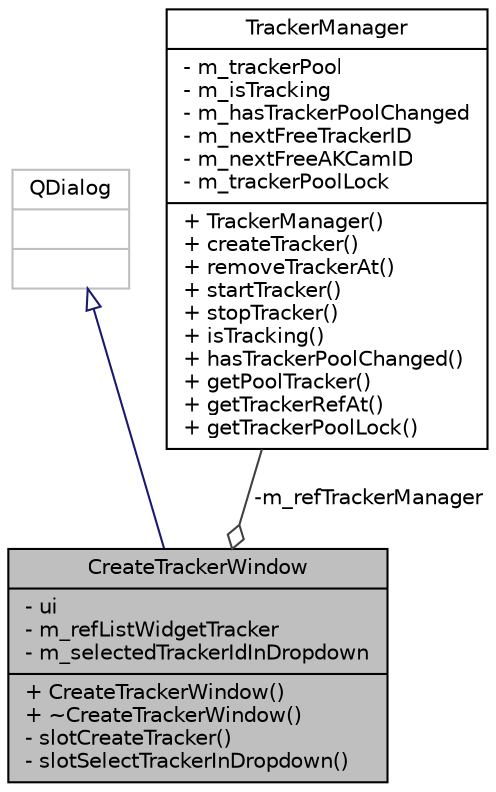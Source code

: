 digraph "CreateTrackerWindow"
{
 // LATEX_PDF_SIZE
  edge [fontname="Helvetica",fontsize="10",labelfontname="Helvetica",labelfontsize="10"];
  node [fontname="Helvetica",fontsize="10",shape=record];
  Node1 [label="{CreateTrackerWindow\n|- ui\l- m_refListWidgetTracker\l- m_selectedTrackerIdInDropdown\l|+ CreateTrackerWindow()\l+ ~CreateTrackerWindow()\l- slotCreateTracker()\l- slotSelectTrackerInDropdown()\l}",height=0.2,width=0.4,color="black", fillcolor="grey75", style="filled", fontcolor="black",tooltip="dialog for creating new trackers"];
  Node2 -> Node1 [dir="back",color="midnightblue",fontsize="10",style="solid",arrowtail="onormal",fontname="Helvetica"];
  Node2 [label="{QDialog\n||}",height=0.2,width=0.4,color="grey75", fillcolor="white", style="filled",tooltip=" "];
  Node3 -> Node1 [color="grey25",fontsize="10",style="solid",label=" -m_refTrackerManager" ,arrowhead="odiamond",fontname="Helvetica"];
  Node3 [label="{TrackerManager\n|- m_trackerPool\l- m_isTracking\l- m_hasTrackerPoolChanged\l- m_nextFreeTrackerID\l- m_nextFreeAKCamID\l- m_trackerPoolLock\l|+ TrackerManager()\l+ createTracker()\l+ removeTrackerAt()\l+ startTracker()\l+ stopTracker()\l+ isTracking()\l+ hasTrackerPoolChanged()\l+ getPoolTracker()\l+ getTrackerRefAt()\l+ getTrackerPoolLock()\l}",height=0.2,width=0.4,color="black", fillcolor="white", style="filled",URL="$class_tracker_manager.html",tooltip="Manager for all types of tracker."];
}
